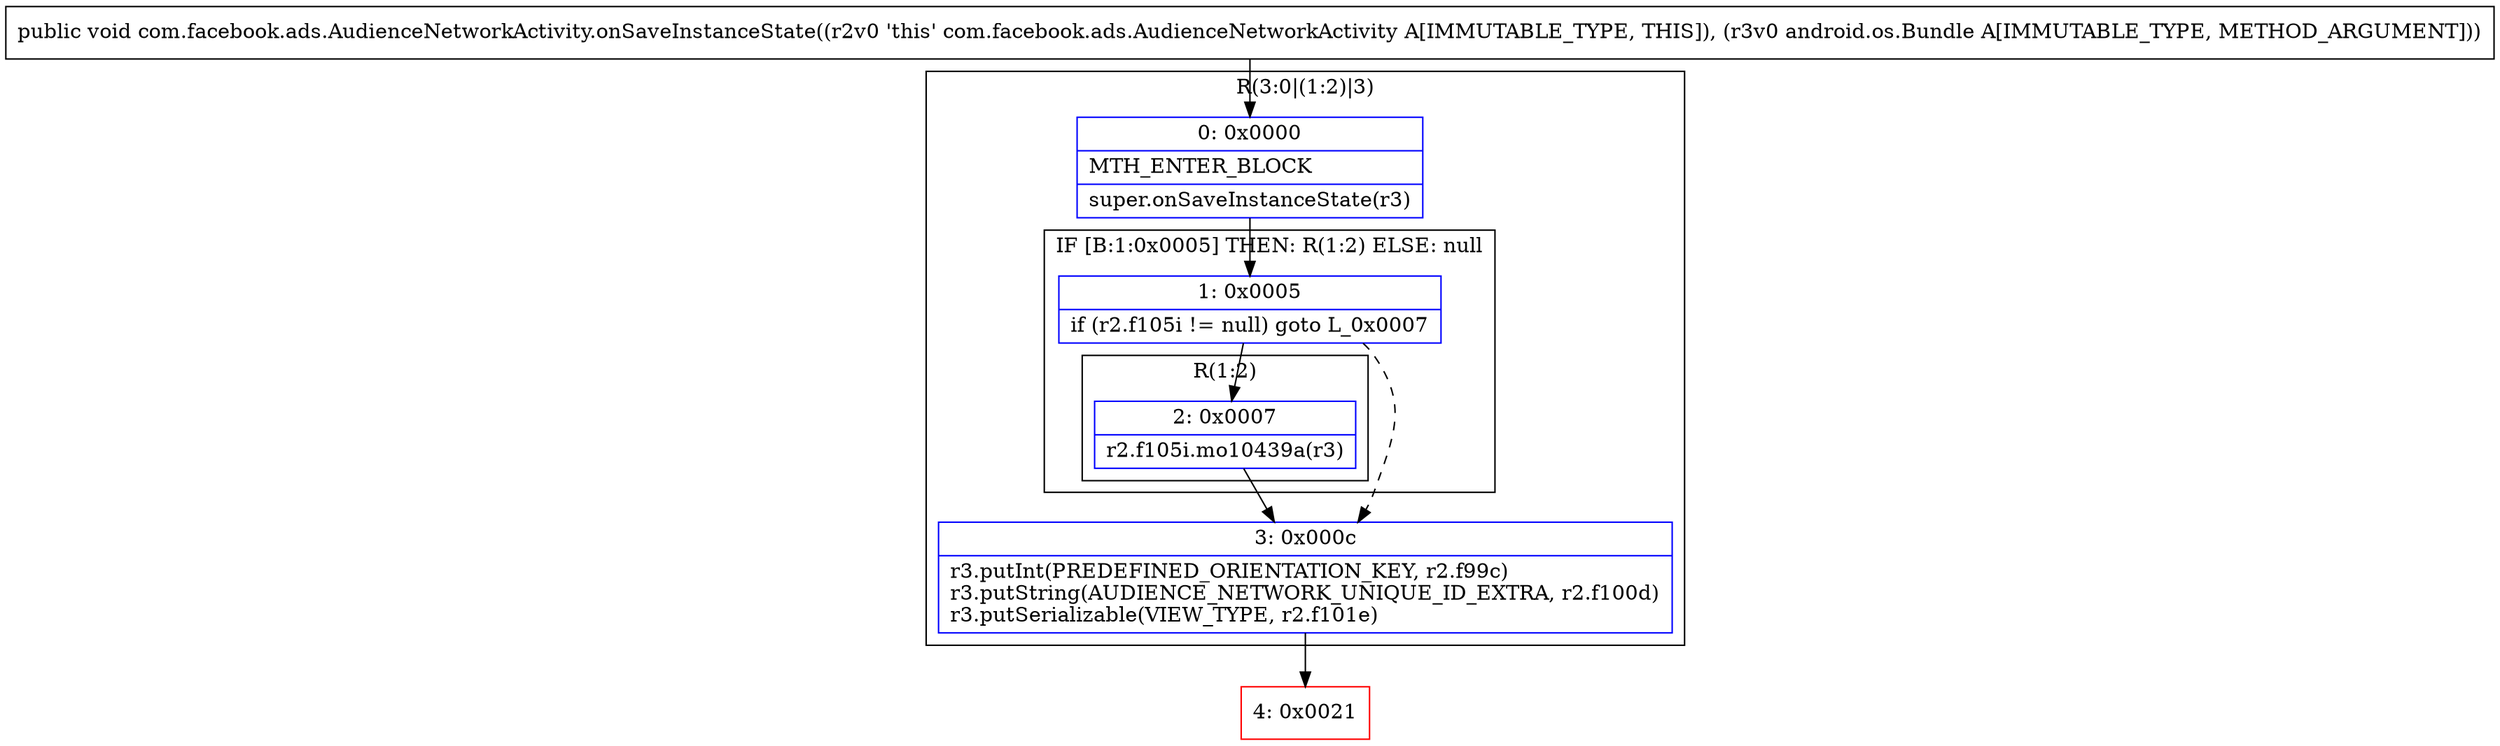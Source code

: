digraph "CFG forcom.facebook.ads.AudienceNetworkActivity.onSaveInstanceState(Landroid\/os\/Bundle;)V" {
subgraph cluster_Region_617116614 {
label = "R(3:0|(1:2)|3)";
node [shape=record,color=blue];
Node_0 [shape=record,label="{0\:\ 0x0000|MTH_ENTER_BLOCK\l|super.onSaveInstanceState(r3)\l}"];
subgraph cluster_IfRegion_1599163825 {
label = "IF [B:1:0x0005] THEN: R(1:2) ELSE: null";
node [shape=record,color=blue];
Node_1 [shape=record,label="{1\:\ 0x0005|if (r2.f105i != null) goto L_0x0007\l}"];
subgraph cluster_Region_892123946 {
label = "R(1:2)";
node [shape=record,color=blue];
Node_2 [shape=record,label="{2\:\ 0x0007|r2.f105i.mo10439a(r3)\l}"];
}
}
Node_3 [shape=record,label="{3\:\ 0x000c|r3.putInt(PREDEFINED_ORIENTATION_KEY, r2.f99c)\lr3.putString(AUDIENCE_NETWORK_UNIQUE_ID_EXTRA, r2.f100d)\lr3.putSerializable(VIEW_TYPE, r2.f101e)\l}"];
}
Node_4 [shape=record,color=red,label="{4\:\ 0x0021}"];
MethodNode[shape=record,label="{public void com.facebook.ads.AudienceNetworkActivity.onSaveInstanceState((r2v0 'this' com.facebook.ads.AudienceNetworkActivity A[IMMUTABLE_TYPE, THIS]), (r3v0 android.os.Bundle A[IMMUTABLE_TYPE, METHOD_ARGUMENT])) }"];
MethodNode -> Node_0;
Node_0 -> Node_1;
Node_1 -> Node_2;
Node_1 -> Node_3[style=dashed];
Node_2 -> Node_3;
Node_3 -> Node_4;
}

